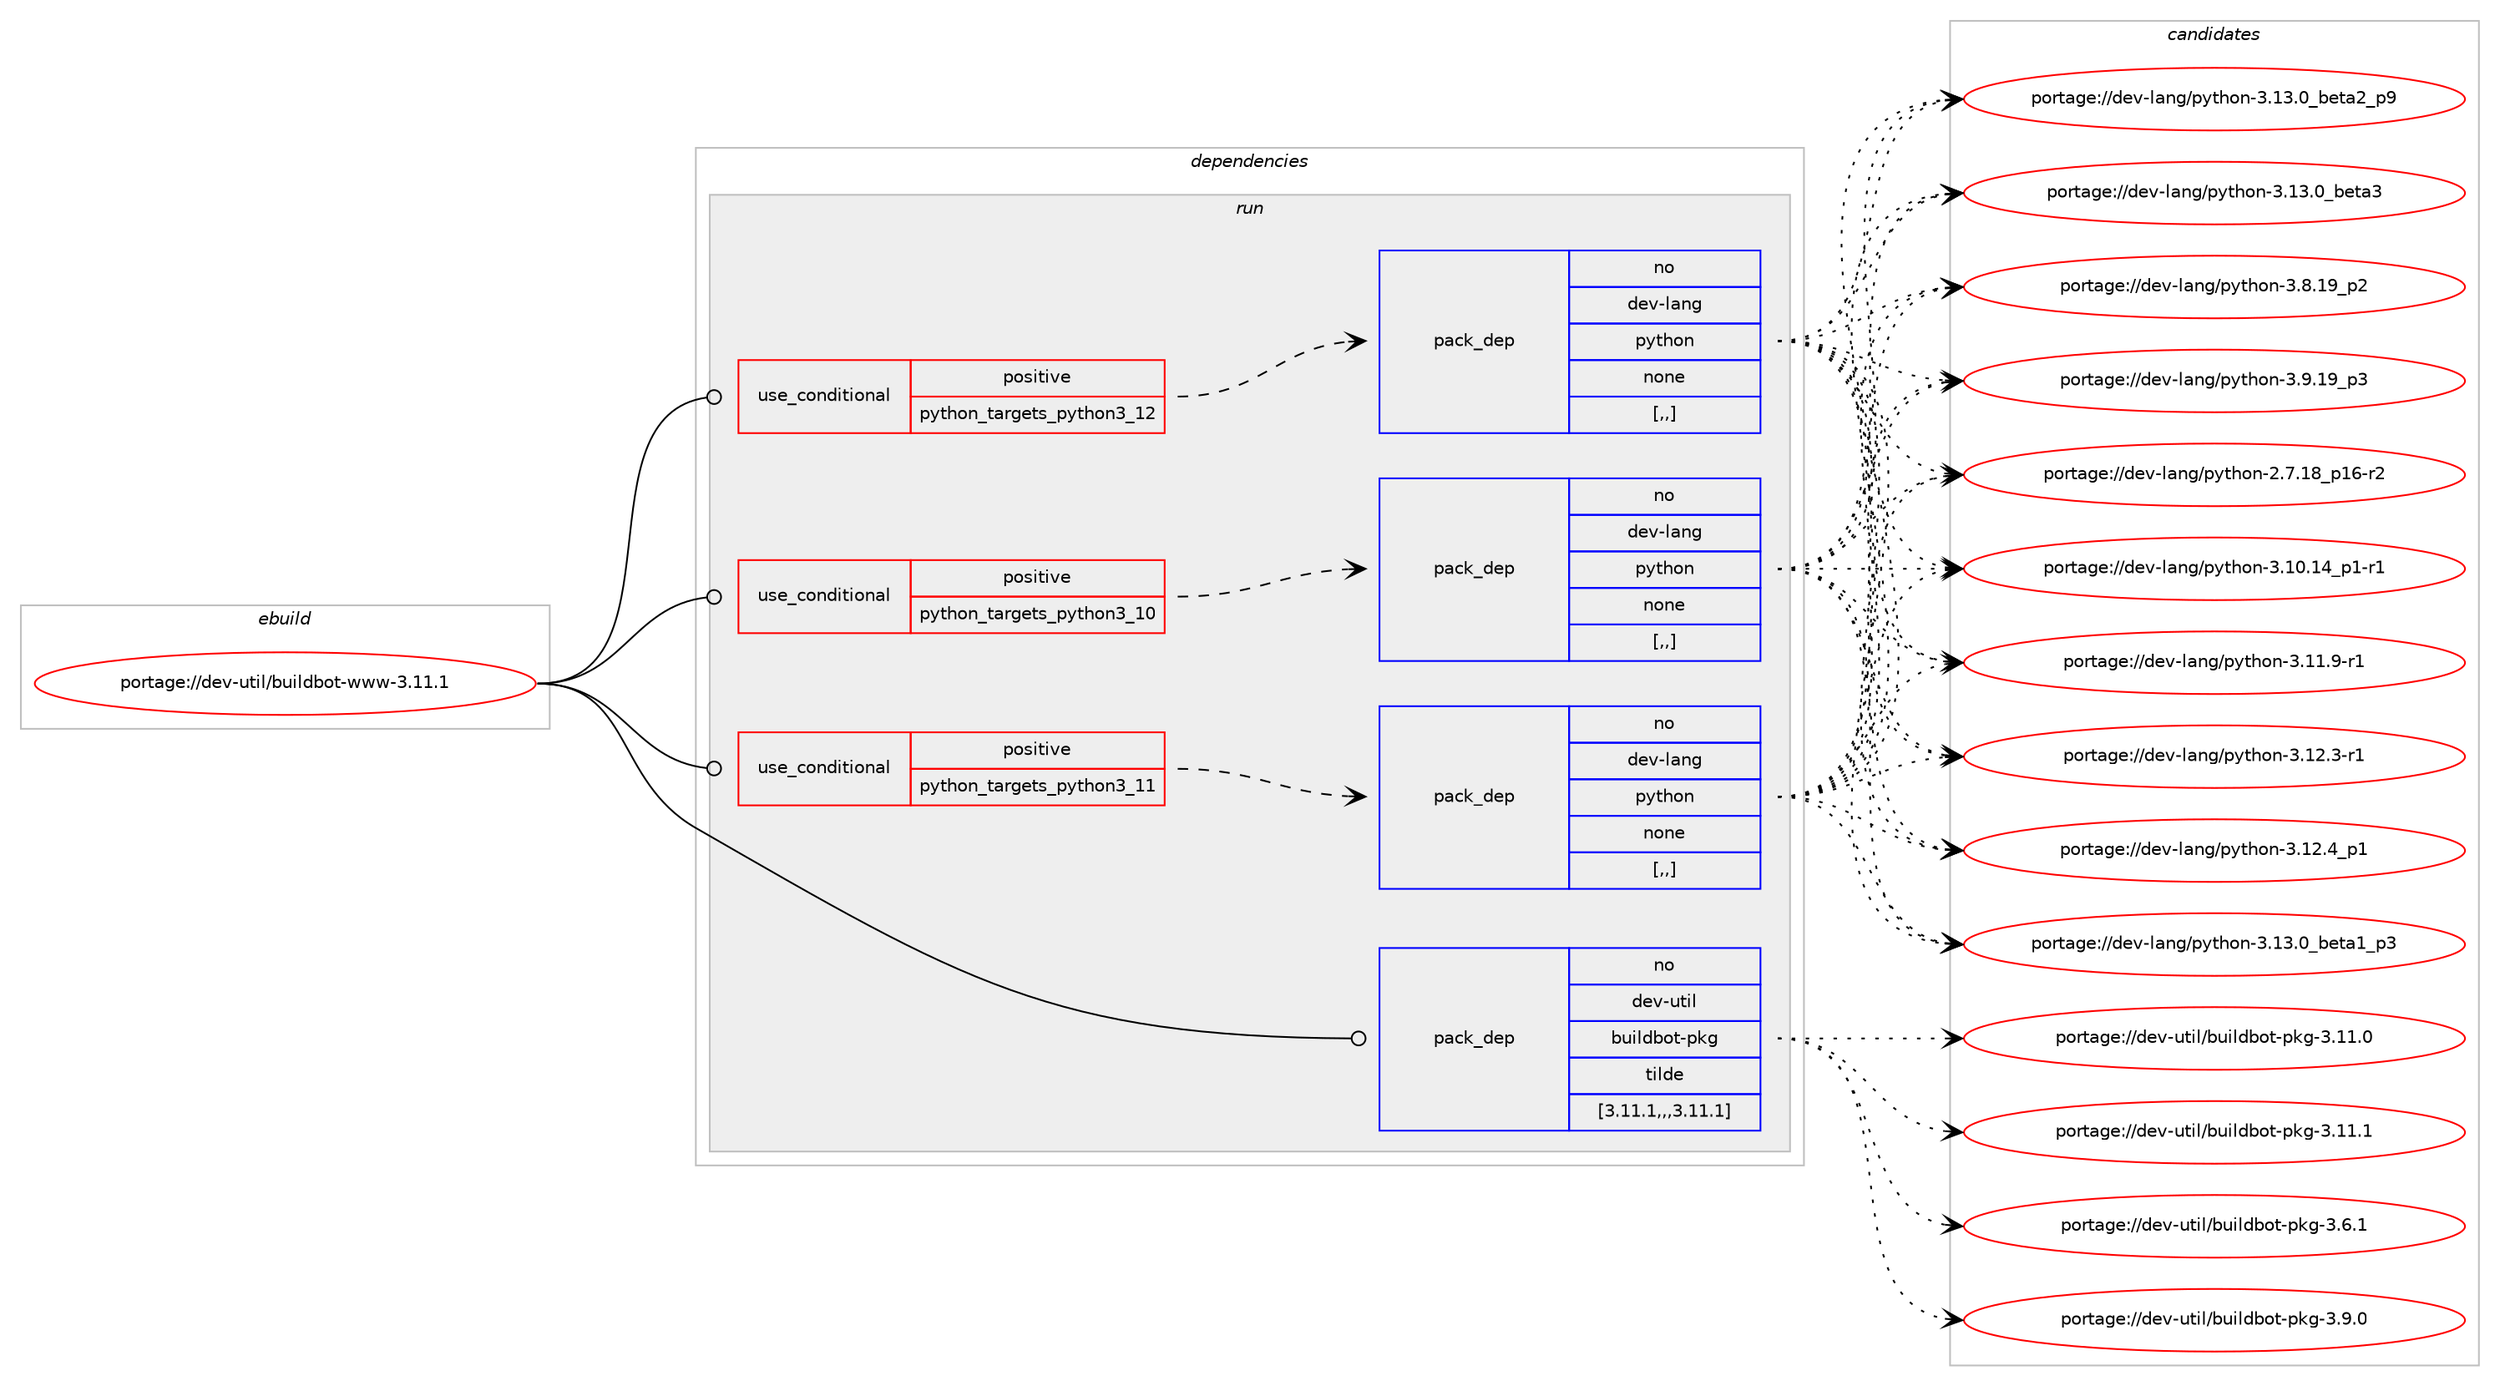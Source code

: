digraph prolog {

# *************
# Graph options
# *************

newrank=true;
concentrate=true;
compound=true;
graph [rankdir=LR,fontname=Helvetica,fontsize=10,ranksep=1.5];#, ranksep=2.5, nodesep=0.2];
edge  [arrowhead=vee];
node  [fontname=Helvetica,fontsize=10];

# **********
# The ebuild
# **********

subgraph cluster_leftcol {
color=gray;
rank=same;
label=<<i>ebuild</i>>;
id [label="portage://dev-util/buildbot-www-3.11.1", color=red, width=4, href="../dev-util/buildbot-www-3.11.1.svg"];
}

# ****************
# The dependencies
# ****************

subgraph cluster_midcol {
color=gray;
label=<<i>dependencies</i>>;
subgraph cluster_compile {
fillcolor="#eeeeee";
style=filled;
label=<<i>compile</i>>;
}
subgraph cluster_compileandrun {
fillcolor="#eeeeee";
style=filled;
label=<<i>compile and run</i>>;
}
subgraph cluster_run {
fillcolor="#eeeeee";
style=filled;
label=<<i>run</i>>;
subgraph cond57997 {
dependency206992 [label=<<TABLE BORDER="0" CELLBORDER="1" CELLSPACING="0" CELLPADDING="4"><TR><TD ROWSPAN="3" CELLPADDING="10">use_conditional</TD></TR><TR><TD>positive</TD></TR><TR><TD>python_targets_python3_10</TD></TR></TABLE>>, shape=none, color=red];
subgraph pack147612 {
dependency206993 [label=<<TABLE BORDER="0" CELLBORDER="1" CELLSPACING="0" CELLPADDING="4" WIDTH="220"><TR><TD ROWSPAN="6" CELLPADDING="30">pack_dep</TD></TR><TR><TD WIDTH="110">no</TD></TR><TR><TD>dev-lang</TD></TR><TR><TD>python</TD></TR><TR><TD>none</TD></TR><TR><TD>[,,]</TD></TR></TABLE>>, shape=none, color=blue];
}
dependency206992:e -> dependency206993:w [weight=20,style="dashed",arrowhead="vee"];
}
id:e -> dependency206992:w [weight=20,style="solid",arrowhead="odot"];
subgraph cond57998 {
dependency206994 [label=<<TABLE BORDER="0" CELLBORDER="1" CELLSPACING="0" CELLPADDING="4"><TR><TD ROWSPAN="3" CELLPADDING="10">use_conditional</TD></TR><TR><TD>positive</TD></TR><TR><TD>python_targets_python3_11</TD></TR></TABLE>>, shape=none, color=red];
subgraph pack147613 {
dependency206995 [label=<<TABLE BORDER="0" CELLBORDER="1" CELLSPACING="0" CELLPADDING="4" WIDTH="220"><TR><TD ROWSPAN="6" CELLPADDING="30">pack_dep</TD></TR><TR><TD WIDTH="110">no</TD></TR><TR><TD>dev-lang</TD></TR><TR><TD>python</TD></TR><TR><TD>none</TD></TR><TR><TD>[,,]</TD></TR></TABLE>>, shape=none, color=blue];
}
dependency206994:e -> dependency206995:w [weight=20,style="dashed",arrowhead="vee"];
}
id:e -> dependency206994:w [weight=20,style="solid",arrowhead="odot"];
subgraph cond57999 {
dependency206996 [label=<<TABLE BORDER="0" CELLBORDER="1" CELLSPACING="0" CELLPADDING="4"><TR><TD ROWSPAN="3" CELLPADDING="10">use_conditional</TD></TR><TR><TD>positive</TD></TR><TR><TD>python_targets_python3_12</TD></TR></TABLE>>, shape=none, color=red];
subgraph pack147614 {
dependency206997 [label=<<TABLE BORDER="0" CELLBORDER="1" CELLSPACING="0" CELLPADDING="4" WIDTH="220"><TR><TD ROWSPAN="6" CELLPADDING="30">pack_dep</TD></TR><TR><TD WIDTH="110">no</TD></TR><TR><TD>dev-lang</TD></TR><TR><TD>python</TD></TR><TR><TD>none</TD></TR><TR><TD>[,,]</TD></TR></TABLE>>, shape=none, color=blue];
}
dependency206996:e -> dependency206997:w [weight=20,style="dashed",arrowhead="vee"];
}
id:e -> dependency206996:w [weight=20,style="solid",arrowhead="odot"];
subgraph pack147615 {
dependency206998 [label=<<TABLE BORDER="0" CELLBORDER="1" CELLSPACING="0" CELLPADDING="4" WIDTH="220"><TR><TD ROWSPAN="6" CELLPADDING="30">pack_dep</TD></TR><TR><TD WIDTH="110">no</TD></TR><TR><TD>dev-util</TD></TR><TR><TD>buildbot-pkg</TD></TR><TR><TD>tilde</TD></TR><TR><TD>[3.11.1,,,3.11.1]</TD></TR></TABLE>>, shape=none, color=blue];
}
id:e -> dependency206998:w [weight=20,style="solid",arrowhead="odot"];
}
}

# **************
# The candidates
# **************

subgraph cluster_choices {
rank=same;
color=gray;
label=<<i>candidates</i>>;

subgraph choice147612 {
color=black;
nodesep=1;
choice100101118451089711010347112121116104111110455046554649569511249544511450 [label="portage://dev-lang/python-2.7.18_p16-r2", color=red, width=4,href="../dev-lang/python-2.7.18_p16-r2.svg"];
choice100101118451089711010347112121116104111110455146494846495295112494511449 [label="portage://dev-lang/python-3.10.14_p1-r1", color=red, width=4,href="../dev-lang/python-3.10.14_p1-r1.svg"];
choice100101118451089711010347112121116104111110455146494946574511449 [label="portage://dev-lang/python-3.11.9-r1", color=red, width=4,href="../dev-lang/python-3.11.9-r1.svg"];
choice100101118451089711010347112121116104111110455146495046514511449 [label="portage://dev-lang/python-3.12.3-r1", color=red, width=4,href="../dev-lang/python-3.12.3-r1.svg"];
choice100101118451089711010347112121116104111110455146495046529511249 [label="portage://dev-lang/python-3.12.4_p1", color=red, width=4,href="../dev-lang/python-3.12.4_p1.svg"];
choice10010111845108971101034711212111610411111045514649514648959810111697499511251 [label="portage://dev-lang/python-3.13.0_beta1_p3", color=red, width=4,href="../dev-lang/python-3.13.0_beta1_p3.svg"];
choice10010111845108971101034711212111610411111045514649514648959810111697509511257 [label="portage://dev-lang/python-3.13.0_beta2_p9", color=red, width=4,href="../dev-lang/python-3.13.0_beta2_p9.svg"];
choice1001011184510897110103471121211161041111104551464951464895981011169751 [label="portage://dev-lang/python-3.13.0_beta3", color=red, width=4,href="../dev-lang/python-3.13.0_beta3.svg"];
choice100101118451089711010347112121116104111110455146564649579511250 [label="portage://dev-lang/python-3.8.19_p2", color=red, width=4,href="../dev-lang/python-3.8.19_p2.svg"];
choice100101118451089711010347112121116104111110455146574649579511251 [label="portage://dev-lang/python-3.9.19_p3", color=red, width=4,href="../dev-lang/python-3.9.19_p3.svg"];
dependency206993:e -> choice100101118451089711010347112121116104111110455046554649569511249544511450:w [style=dotted,weight="100"];
dependency206993:e -> choice100101118451089711010347112121116104111110455146494846495295112494511449:w [style=dotted,weight="100"];
dependency206993:e -> choice100101118451089711010347112121116104111110455146494946574511449:w [style=dotted,weight="100"];
dependency206993:e -> choice100101118451089711010347112121116104111110455146495046514511449:w [style=dotted,weight="100"];
dependency206993:e -> choice100101118451089711010347112121116104111110455146495046529511249:w [style=dotted,weight="100"];
dependency206993:e -> choice10010111845108971101034711212111610411111045514649514648959810111697499511251:w [style=dotted,weight="100"];
dependency206993:e -> choice10010111845108971101034711212111610411111045514649514648959810111697509511257:w [style=dotted,weight="100"];
dependency206993:e -> choice1001011184510897110103471121211161041111104551464951464895981011169751:w [style=dotted,weight="100"];
dependency206993:e -> choice100101118451089711010347112121116104111110455146564649579511250:w [style=dotted,weight="100"];
dependency206993:e -> choice100101118451089711010347112121116104111110455146574649579511251:w [style=dotted,weight="100"];
}
subgraph choice147613 {
color=black;
nodesep=1;
choice100101118451089711010347112121116104111110455046554649569511249544511450 [label="portage://dev-lang/python-2.7.18_p16-r2", color=red, width=4,href="../dev-lang/python-2.7.18_p16-r2.svg"];
choice100101118451089711010347112121116104111110455146494846495295112494511449 [label="portage://dev-lang/python-3.10.14_p1-r1", color=red, width=4,href="../dev-lang/python-3.10.14_p1-r1.svg"];
choice100101118451089711010347112121116104111110455146494946574511449 [label="portage://dev-lang/python-3.11.9-r1", color=red, width=4,href="../dev-lang/python-3.11.9-r1.svg"];
choice100101118451089711010347112121116104111110455146495046514511449 [label="portage://dev-lang/python-3.12.3-r1", color=red, width=4,href="../dev-lang/python-3.12.3-r1.svg"];
choice100101118451089711010347112121116104111110455146495046529511249 [label="portage://dev-lang/python-3.12.4_p1", color=red, width=4,href="../dev-lang/python-3.12.4_p1.svg"];
choice10010111845108971101034711212111610411111045514649514648959810111697499511251 [label="portage://dev-lang/python-3.13.0_beta1_p3", color=red, width=4,href="../dev-lang/python-3.13.0_beta1_p3.svg"];
choice10010111845108971101034711212111610411111045514649514648959810111697509511257 [label="portage://dev-lang/python-3.13.0_beta2_p9", color=red, width=4,href="../dev-lang/python-3.13.0_beta2_p9.svg"];
choice1001011184510897110103471121211161041111104551464951464895981011169751 [label="portage://dev-lang/python-3.13.0_beta3", color=red, width=4,href="../dev-lang/python-3.13.0_beta3.svg"];
choice100101118451089711010347112121116104111110455146564649579511250 [label="portage://dev-lang/python-3.8.19_p2", color=red, width=4,href="../dev-lang/python-3.8.19_p2.svg"];
choice100101118451089711010347112121116104111110455146574649579511251 [label="portage://dev-lang/python-3.9.19_p3", color=red, width=4,href="../dev-lang/python-3.9.19_p3.svg"];
dependency206995:e -> choice100101118451089711010347112121116104111110455046554649569511249544511450:w [style=dotted,weight="100"];
dependency206995:e -> choice100101118451089711010347112121116104111110455146494846495295112494511449:w [style=dotted,weight="100"];
dependency206995:e -> choice100101118451089711010347112121116104111110455146494946574511449:w [style=dotted,weight="100"];
dependency206995:e -> choice100101118451089711010347112121116104111110455146495046514511449:w [style=dotted,weight="100"];
dependency206995:e -> choice100101118451089711010347112121116104111110455146495046529511249:w [style=dotted,weight="100"];
dependency206995:e -> choice10010111845108971101034711212111610411111045514649514648959810111697499511251:w [style=dotted,weight="100"];
dependency206995:e -> choice10010111845108971101034711212111610411111045514649514648959810111697509511257:w [style=dotted,weight="100"];
dependency206995:e -> choice1001011184510897110103471121211161041111104551464951464895981011169751:w [style=dotted,weight="100"];
dependency206995:e -> choice100101118451089711010347112121116104111110455146564649579511250:w [style=dotted,weight="100"];
dependency206995:e -> choice100101118451089711010347112121116104111110455146574649579511251:w [style=dotted,weight="100"];
}
subgraph choice147614 {
color=black;
nodesep=1;
choice100101118451089711010347112121116104111110455046554649569511249544511450 [label="portage://dev-lang/python-2.7.18_p16-r2", color=red, width=4,href="../dev-lang/python-2.7.18_p16-r2.svg"];
choice100101118451089711010347112121116104111110455146494846495295112494511449 [label="portage://dev-lang/python-3.10.14_p1-r1", color=red, width=4,href="../dev-lang/python-3.10.14_p1-r1.svg"];
choice100101118451089711010347112121116104111110455146494946574511449 [label="portage://dev-lang/python-3.11.9-r1", color=red, width=4,href="../dev-lang/python-3.11.9-r1.svg"];
choice100101118451089711010347112121116104111110455146495046514511449 [label="portage://dev-lang/python-3.12.3-r1", color=red, width=4,href="../dev-lang/python-3.12.3-r1.svg"];
choice100101118451089711010347112121116104111110455146495046529511249 [label="portage://dev-lang/python-3.12.4_p1", color=red, width=4,href="../dev-lang/python-3.12.4_p1.svg"];
choice10010111845108971101034711212111610411111045514649514648959810111697499511251 [label="portage://dev-lang/python-3.13.0_beta1_p3", color=red, width=4,href="../dev-lang/python-3.13.0_beta1_p3.svg"];
choice10010111845108971101034711212111610411111045514649514648959810111697509511257 [label="portage://dev-lang/python-3.13.0_beta2_p9", color=red, width=4,href="../dev-lang/python-3.13.0_beta2_p9.svg"];
choice1001011184510897110103471121211161041111104551464951464895981011169751 [label="portage://dev-lang/python-3.13.0_beta3", color=red, width=4,href="../dev-lang/python-3.13.0_beta3.svg"];
choice100101118451089711010347112121116104111110455146564649579511250 [label="portage://dev-lang/python-3.8.19_p2", color=red, width=4,href="../dev-lang/python-3.8.19_p2.svg"];
choice100101118451089711010347112121116104111110455146574649579511251 [label="portage://dev-lang/python-3.9.19_p3", color=red, width=4,href="../dev-lang/python-3.9.19_p3.svg"];
dependency206997:e -> choice100101118451089711010347112121116104111110455046554649569511249544511450:w [style=dotted,weight="100"];
dependency206997:e -> choice100101118451089711010347112121116104111110455146494846495295112494511449:w [style=dotted,weight="100"];
dependency206997:e -> choice100101118451089711010347112121116104111110455146494946574511449:w [style=dotted,weight="100"];
dependency206997:e -> choice100101118451089711010347112121116104111110455146495046514511449:w [style=dotted,weight="100"];
dependency206997:e -> choice100101118451089711010347112121116104111110455146495046529511249:w [style=dotted,weight="100"];
dependency206997:e -> choice10010111845108971101034711212111610411111045514649514648959810111697499511251:w [style=dotted,weight="100"];
dependency206997:e -> choice10010111845108971101034711212111610411111045514649514648959810111697509511257:w [style=dotted,weight="100"];
dependency206997:e -> choice1001011184510897110103471121211161041111104551464951464895981011169751:w [style=dotted,weight="100"];
dependency206997:e -> choice100101118451089711010347112121116104111110455146564649579511250:w [style=dotted,weight="100"];
dependency206997:e -> choice100101118451089711010347112121116104111110455146574649579511251:w [style=dotted,weight="100"];
}
subgraph choice147615 {
color=black;
nodesep=1;
choice100101118451171161051084798117105108100981111164511210710345514649494648 [label="portage://dev-util/buildbot-pkg-3.11.0", color=red, width=4,href="../dev-util/buildbot-pkg-3.11.0.svg"];
choice100101118451171161051084798117105108100981111164511210710345514649494649 [label="portage://dev-util/buildbot-pkg-3.11.1", color=red, width=4,href="../dev-util/buildbot-pkg-3.11.1.svg"];
choice1001011184511711610510847981171051081009811111645112107103455146544649 [label="portage://dev-util/buildbot-pkg-3.6.1", color=red, width=4,href="../dev-util/buildbot-pkg-3.6.1.svg"];
choice1001011184511711610510847981171051081009811111645112107103455146574648 [label="portage://dev-util/buildbot-pkg-3.9.0", color=red, width=4,href="../dev-util/buildbot-pkg-3.9.0.svg"];
dependency206998:e -> choice100101118451171161051084798117105108100981111164511210710345514649494648:w [style=dotted,weight="100"];
dependency206998:e -> choice100101118451171161051084798117105108100981111164511210710345514649494649:w [style=dotted,weight="100"];
dependency206998:e -> choice1001011184511711610510847981171051081009811111645112107103455146544649:w [style=dotted,weight="100"];
dependency206998:e -> choice1001011184511711610510847981171051081009811111645112107103455146574648:w [style=dotted,weight="100"];
}
}

}
